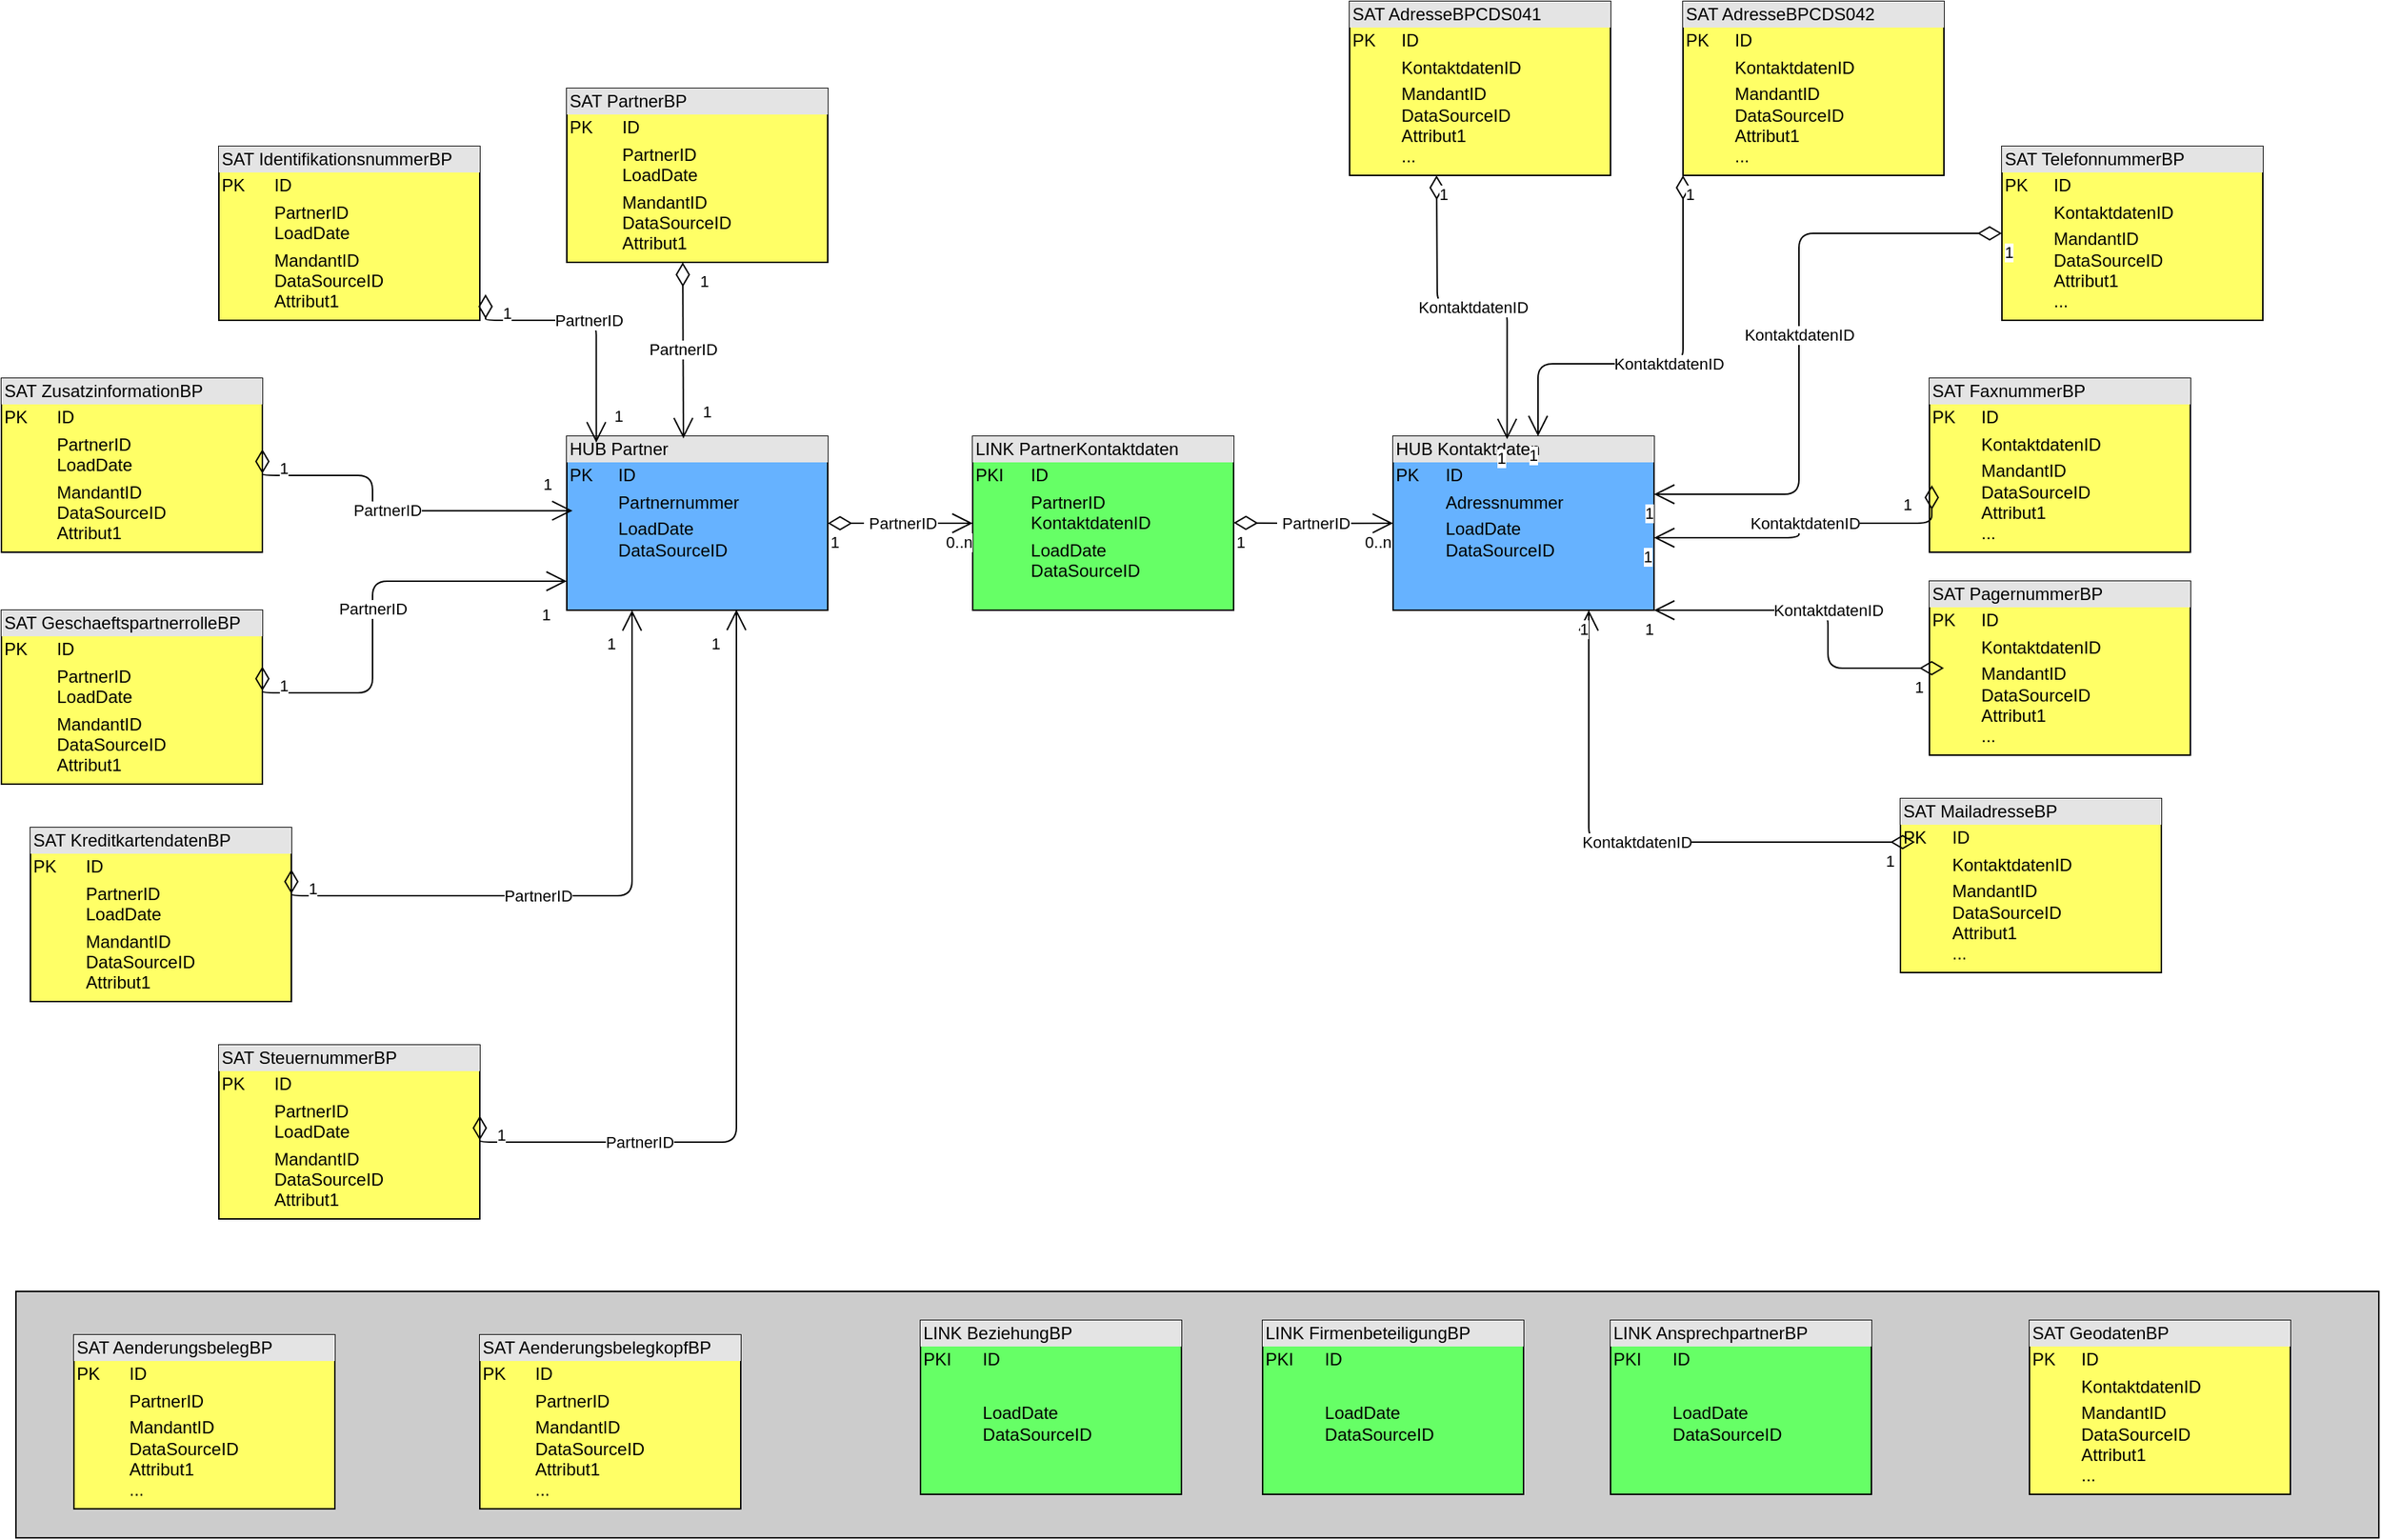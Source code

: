 <mxfile version="13.8.1" type="github">
  <diagram name="Page-1" id="efa7a0a1-bf9b-a30e-e6df-94a7791c09e9">
    <mxGraphModel dx="2996" dy="908" grid="1" gridSize="10" guides="1" tooltips="1" connect="1" arrows="1" fold="1" page="1" pageScale="1" pageWidth="1169" pageHeight="1654" background="#ffffff" math="0" shadow="0">
      <root>
        <mxCell id="0" />
        <mxCell id="1" parent="0" />
        <mxCell id="h-m4HwnTKxRCpeS-PRZZ-185" value="" style="rounded=0;whiteSpace=wrap;html=1;fillColor=#CCCCCC;" vertex="1" parent="1">
          <mxGeometry x="-220" y="1000" width="1630" height="170" as="geometry" />
        </mxCell>
        <mxCell id="h-m4HwnTKxRCpeS-PRZZ-114" value="&lt;div style=&quot;box-sizing: border-box ; width: 100% ; background: #e4e4e4 ; padding: 2px&quot;&gt;HUB Partner&lt;/div&gt;&lt;table style=&quot;width: 100% ; font-size: 1em&quot; cellpadding=&quot;2&quot; cellspacing=&quot;0&quot;&gt;&lt;tbody&gt;&lt;tr&gt;&lt;td&gt;PK&lt;/td&gt;&lt;td&gt;ID&lt;/td&gt;&lt;/tr&gt;&lt;tr&gt;&lt;td&gt;&lt;br&gt;&lt;/td&gt;&lt;td&gt;Partnernummer&lt;/td&gt;&lt;/tr&gt;&lt;tr&gt;&lt;td&gt;&lt;/td&gt;&lt;td&gt;LoadDate&lt;br&gt;DataSourceID&lt;br&gt;&lt;br&gt;&lt;/td&gt;&lt;/tr&gt;&lt;/tbody&gt;&lt;/table&gt;" style="verticalAlign=top;align=left;overflow=fill;html=1;fillColor=#66B2FF;" vertex="1" parent="1">
          <mxGeometry x="160" y="410" width="180" height="120" as="geometry" />
        </mxCell>
        <mxCell id="h-m4HwnTKxRCpeS-PRZZ-115" value="&lt;div style=&quot;box-sizing: border-box ; width: 100% ; background: #e4e4e4 ; padding: 2px&quot;&gt;LINK PartnerKontaktdaten&lt;/div&gt;&lt;table style=&quot;width: 100% ; font-size: 1em&quot; cellpadding=&quot;2&quot; cellspacing=&quot;0&quot;&gt;&lt;tbody&gt;&lt;tr&gt;&lt;td&gt;PKI&lt;/td&gt;&lt;td&gt;ID&lt;/td&gt;&lt;/tr&gt;&lt;tr&gt;&lt;td&gt;&lt;br&gt;&lt;/td&gt;&lt;td&gt;PartnerID&lt;br&gt;KontaktdatenID&lt;/td&gt;&lt;/tr&gt;&lt;tr&gt;&lt;td&gt;&lt;/td&gt;&lt;td&gt;LoadDate&lt;br&gt;DataSourceID&lt;/td&gt;&lt;/tr&gt;&lt;/tbody&gt;&lt;/table&gt;" style="verticalAlign=top;align=left;overflow=fill;html=1;fillColor=#66FF66;" vertex="1" parent="1">
          <mxGeometry x="440" y="410" width="180" height="120" as="geometry" />
        </mxCell>
        <mxCell id="h-m4HwnTKxRCpeS-PRZZ-116" value="&lt;div style=&quot;box-sizing: border-box ; width: 100% ; background: #e4e4e4 ; padding: 2px&quot;&gt;HUB Kontaktdaten&lt;/div&gt;&lt;table style=&quot;width: 100% ; font-size: 1em&quot; cellpadding=&quot;2&quot; cellspacing=&quot;0&quot;&gt;&lt;tbody&gt;&lt;tr&gt;&lt;td&gt;PK&lt;/td&gt;&lt;td&gt;ID&lt;/td&gt;&lt;/tr&gt;&lt;tr&gt;&lt;td&gt;&lt;br&gt;&lt;/td&gt;&lt;td&gt;Adressnummer&lt;/td&gt;&lt;/tr&gt;&lt;tr&gt;&lt;td&gt;&lt;/td&gt;&lt;td&gt;LoadDate&lt;br&gt;DataSourceID&lt;/td&gt;&lt;/tr&gt;&lt;/tbody&gt;&lt;/table&gt;" style="verticalAlign=top;align=left;overflow=fill;html=1;fillColor=#66B2FF;" vertex="1" parent="1">
          <mxGeometry x="730" y="410" width="180" height="120" as="geometry" />
        </mxCell>
        <mxCell id="h-m4HwnTKxRCpeS-PRZZ-117" value="&amp;nbsp;PartnerID" style="endArrow=open;html=1;endSize=12;startArrow=diamondThin;startSize=14;startFill=0;edgeStyle=orthogonalEdgeStyle;" edge="1" parent="1">
          <mxGeometry relative="1" as="geometry">
            <mxPoint x="340" y="470" as="sourcePoint" />
            <mxPoint x="440" y="470" as="targetPoint" />
          </mxGeometry>
        </mxCell>
        <mxCell id="h-m4HwnTKxRCpeS-PRZZ-118" value="1" style="edgeLabel;resizable=0;html=1;align=left;verticalAlign=top;" connectable="0" vertex="1" parent="h-m4HwnTKxRCpeS-PRZZ-117">
          <mxGeometry x="-1" relative="1" as="geometry" />
        </mxCell>
        <mxCell id="h-m4HwnTKxRCpeS-PRZZ-119" value="0..n" style="edgeLabel;resizable=0;html=1;align=right;verticalAlign=top;" connectable="0" vertex="1" parent="h-m4HwnTKxRCpeS-PRZZ-117">
          <mxGeometry x="1" relative="1" as="geometry" />
        </mxCell>
        <mxCell id="h-m4HwnTKxRCpeS-PRZZ-120" value="&amp;nbsp;PartnerID" style="endArrow=open;html=1;endSize=12;startArrow=diamondThin;startSize=14;startFill=0;edgeStyle=orthogonalEdgeStyle;entryX=0;entryY=0.5;entryDx=0;entryDy=0;" edge="1" parent="1" target="h-m4HwnTKxRCpeS-PRZZ-116">
          <mxGeometry relative="1" as="geometry">
            <mxPoint x="620" y="469.66" as="sourcePoint" />
            <mxPoint x="720" y="469.66" as="targetPoint" />
          </mxGeometry>
        </mxCell>
        <mxCell id="h-m4HwnTKxRCpeS-PRZZ-121" value="1" style="edgeLabel;resizable=0;html=1;align=left;verticalAlign=top;" connectable="0" vertex="1" parent="h-m4HwnTKxRCpeS-PRZZ-120">
          <mxGeometry x="-1" relative="1" as="geometry" />
        </mxCell>
        <mxCell id="h-m4HwnTKxRCpeS-PRZZ-122" value="0..n" style="edgeLabel;resizable=0;html=1;align=right;verticalAlign=top;" connectable="0" vertex="1" parent="h-m4HwnTKxRCpeS-PRZZ-120">
          <mxGeometry x="1" relative="1" as="geometry" />
        </mxCell>
        <mxCell id="h-m4HwnTKxRCpeS-PRZZ-123" value="&lt;div style=&quot;box-sizing: border-box ; width: 100% ; background: #e4e4e4 ; padding: 2px&quot;&gt;SAT PartnerBP&lt;/div&gt;&lt;table style=&quot;width: 100% ; font-size: 1em&quot; cellpadding=&quot;2&quot; cellspacing=&quot;0&quot;&gt;&lt;tbody&gt;&lt;tr&gt;&lt;td&gt;PK&lt;/td&gt;&lt;td&gt;ID&lt;/td&gt;&lt;/tr&gt;&lt;tr&gt;&lt;td&gt;&lt;br&gt;&lt;/td&gt;&lt;td&gt;PartnerID&lt;br&gt;LoadDate&lt;/td&gt;&lt;/tr&gt;&lt;tr&gt;&lt;td&gt;&lt;/td&gt;&lt;td&gt;MandantID&lt;br&gt;DataSourceID&lt;br&gt;Attribut1&lt;br&gt;...&lt;br&gt;&lt;br&gt;&lt;/td&gt;&lt;/tr&gt;&lt;/tbody&gt;&lt;/table&gt;" style="verticalAlign=top;align=left;overflow=fill;html=1;fillColor=#FFFF66;" vertex="1" parent="1">
          <mxGeometry x="160" y="170" width="180" height="120" as="geometry" />
        </mxCell>
        <mxCell id="h-m4HwnTKxRCpeS-PRZZ-124" value="PartnerID" style="endArrow=open;html=1;endSize=12;startArrow=diamondThin;startSize=14;startFill=0;edgeStyle=orthogonalEdgeStyle;entryX=0.447;entryY=0.012;entryDx=0;entryDy=0;entryPerimeter=0;" edge="1" parent="1" target="h-m4HwnTKxRCpeS-PRZZ-114">
          <mxGeometry relative="1" as="geometry">
            <mxPoint x="240" y="290" as="sourcePoint" />
            <mxPoint x="400" y="290" as="targetPoint" />
          </mxGeometry>
        </mxCell>
        <mxCell id="h-m4HwnTKxRCpeS-PRZZ-125" value="1" style="edgeLabel;resizable=0;html=1;align=left;verticalAlign=top;" connectable="0" vertex="1" parent="h-m4HwnTKxRCpeS-PRZZ-124">
          <mxGeometry x="-1" relative="1" as="geometry">
            <mxPoint x="10" as="offset" />
          </mxGeometry>
        </mxCell>
        <mxCell id="h-m4HwnTKxRCpeS-PRZZ-126" value="1" style="edgeLabel;resizable=0;html=1;align=right;verticalAlign=top;" connectable="0" vertex="1" parent="h-m4HwnTKxRCpeS-PRZZ-124">
          <mxGeometry x="1" relative="1" as="geometry">
            <mxPoint x="19.54" y="-31.59" as="offset" />
          </mxGeometry>
        </mxCell>
        <mxCell id="h-m4HwnTKxRCpeS-PRZZ-127" value="&lt;div style=&quot;box-sizing: border-box ; width: 100% ; background: #e4e4e4 ; padding: 2px&quot;&gt;SAT IdentifikationsnummerBP&lt;/div&gt;&lt;table style=&quot;width: 100% ; font-size: 1em&quot; cellpadding=&quot;2&quot; cellspacing=&quot;0&quot;&gt;&lt;tbody&gt;&lt;tr&gt;&lt;td&gt;PK&lt;/td&gt;&lt;td&gt;ID&lt;/td&gt;&lt;/tr&gt;&lt;tr&gt;&lt;td&gt;&lt;br&gt;&lt;/td&gt;&lt;td&gt;PartnerID&lt;br&gt;LoadDate&lt;br&gt;&lt;/td&gt;&lt;/tr&gt;&lt;tr&gt;&lt;td&gt;&lt;/td&gt;&lt;td&gt;MandantID&lt;br&gt;DataSourceID&lt;br&gt;Attribut1&lt;br&gt;...&lt;br&gt;&lt;br&gt;&lt;/td&gt;&lt;/tr&gt;&lt;/tbody&gt;&lt;/table&gt;" style="verticalAlign=top;align=left;overflow=fill;html=1;fillColor=#FFFF66;" vertex="1" parent="1">
          <mxGeometry x="-80" y="210" width="180" height="120" as="geometry" />
        </mxCell>
        <mxCell id="h-m4HwnTKxRCpeS-PRZZ-128" value="&lt;div style=&quot;box-sizing: border-box ; width: 100% ; background: #e4e4e4 ; padding: 2px&quot;&gt;SAT AdresseBPCDS041&lt;/div&gt;&lt;table style=&quot;width: 100% ; font-size: 1em&quot; cellpadding=&quot;2&quot; cellspacing=&quot;0&quot;&gt;&lt;tbody&gt;&lt;tr&gt;&lt;td&gt;PK&lt;/td&gt;&lt;td&gt;ID&lt;/td&gt;&lt;/tr&gt;&lt;tr&gt;&lt;td&gt;&lt;br&gt;&lt;/td&gt;&lt;td&gt;KontaktdatenID&lt;/td&gt;&lt;/tr&gt;&lt;tr&gt;&lt;td&gt;&lt;/td&gt;&lt;td&gt;MandantID&lt;br&gt;DataSourceID&lt;br&gt;Attribut1&lt;br&gt;...&lt;br&gt;&lt;br&gt;&lt;/td&gt;&lt;/tr&gt;&lt;/tbody&gt;&lt;/table&gt;" style="verticalAlign=top;align=left;overflow=fill;html=1;fillColor=#FFFF66;" vertex="1" parent="1">
          <mxGeometry x="700" y="110" width="180" height="120" as="geometry" />
        </mxCell>
        <mxCell id="h-m4HwnTKxRCpeS-PRZZ-129" value="&lt;div style=&quot;box-sizing: border-box ; width: 100% ; background: #e4e4e4 ; padding: 2px&quot;&gt;SAT AdresseBPCDS042&lt;/div&gt;&lt;table style=&quot;width: 100% ; font-size: 1em&quot; cellpadding=&quot;2&quot; cellspacing=&quot;0&quot;&gt;&lt;tbody&gt;&lt;tr&gt;&lt;td&gt;PK&lt;/td&gt;&lt;td&gt;ID&lt;/td&gt;&lt;/tr&gt;&lt;tr&gt;&lt;td&gt;&lt;br&gt;&lt;/td&gt;&lt;td&gt;KontaktdatenID&lt;/td&gt;&lt;/tr&gt;&lt;tr&gt;&lt;td&gt;&lt;/td&gt;&lt;td&gt;MandantID&lt;br&gt;DataSourceID&lt;br&gt;Attribut1&lt;br&gt;...&lt;br&gt;&lt;br&gt;&lt;/td&gt;&lt;/tr&gt;&lt;/tbody&gt;&lt;/table&gt;" style="verticalAlign=top;align=left;overflow=fill;html=1;fillColor=#FFFF66;" vertex="1" parent="1">
          <mxGeometry x="930" y="110" width="180" height="120" as="geometry" />
        </mxCell>
        <mxCell id="h-m4HwnTKxRCpeS-PRZZ-136" value="KontaktdatenID" style="endArrow=open;html=1;endSize=12;startArrow=diamondThin;startSize=14;startFill=0;edgeStyle=orthogonalEdgeStyle;entryX=0.437;entryY=0.017;entryDx=0;entryDy=0;entryPerimeter=0;" edge="1" parent="1" target="h-m4HwnTKxRCpeS-PRZZ-116">
          <mxGeometry relative="1" as="geometry">
            <mxPoint x="760" y="230" as="sourcePoint" />
            <mxPoint x="920" y="230" as="targetPoint" />
          </mxGeometry>
        </mxCell>
        <mxCell id="h-m4HwnTKxRCpeS-PRZZ-137" value="1" style="edgeLabel;resizable=0;html=1;align=left;verticalAlign=top;" connectable="0" vertex="1" parent="h-m4HwnTKxRCpeS-PRZZ-136">
          <mxGeometry x="-1" relative="1" as="geometry" />
        </mxCell>
        <mxCell id="h-m4HwnTKxRCpeS-PRZZ-138" value="1" style="edgeLabel;resizable=0;html=1;align=right;verticalAlign=top;" connectable="0" vertex="1" parent="h-m4HwnTKxRCpeS-PRZZ-136">
          <mxGeometry x="1" relative="1" as="geometry" />
        </mxCell>
        <mxCell id="h-m4HwnTKxRCpeS-PRZZ-139" value="KontaktdatenID" style="endArrow=open;html=1;endSize=12;startArrow=diamondThin;startSize=14;startFill=0;edgeStyle=orthogonalEdgeStyle;" edge="1" parent="1" source="h-m4HwnTKxRCpeS-PRZZ-129">
          <mxGeometry relative="1" as="geometry">
            <mxPoint x="770" y="240" as="sourcePoint" />
            <mxPoint x="830" y="410" as="targetPoint" />
            <Array as="points">
              <mxPoint x="930" y="360" />
              <mxPoint x="830" y="360" />
            </Array>
          </mxGeometry>
        </mxCell>
        <mxCell id="h-m4HwnTKxRCpeS-PRZZ-140" value="1" style="edgeLabel;resizable=0;html=1;align=left;verticalAlign=top;" connectable="0" vertex="1" parent="h-m4HwnTKxRCpeS-PRZZ-139">
          <mxGeometry x="-1" relative="1" as="geometry" />
        </mxCell>
        <mxCell id="h-m4HwnTKxRCpeS-PRZZ-141" value="1" style="edgeLabel;resizable=0;html=1;align=right;verticalAlign=top;" connectable="0" vertex="1" parent="h-m4HwnTKxRCpeS-PRZZ-139">
          <mxGeometry x="1" relative="1" as="geometry" />
        </mxCell>
        <mxCell id="h-m4HwnTKxRCpeS-PRZZ-142" value="PartnerID" style="endArrow=open;html=1;endSize=12;startArrow=diamondThin;startSize=14;startFill=0;edgeStyle=orthogonalEdgeStyle;entryX=0.113;entryY=0.036;entryDx=0;entryDy=0;entryPerimeter=0;exitX=1.022;exitY=0.85;exitDx=0;exitDy=0;exitPerimeter=0;" edge="1" parent="1" source="h-m4HwnTKxRCpeS-PRZZ-127" target="h-m4HwnTKxRCpeS-PRZZ-114">
          <mxGeometry relative="1" as="geometry">
            <mxPoint x="20" y="330" as="sourcePoint" />
            <mxPoint x="20.46" y="451.44" as="targetPoint" />
            <Array as="points">
              <mxPoint x="104" y="330" />
              <mxPoint x="180" y="330" />
            </Array>
          </mxGeometry>
        </mxCell>
        <mxCell id="h-m4HwnTKxRCpeS-PRZZ-143" value="1" style="edgeLabel;resizable=0;html=1;align=left;verticalAlign=top;" connectable="0" vertex="1" parent="h-m4HwnTKxRCpeS-PRZZ-142">
          <mxGeometry x="-1" relative="1" as="geometry">
            <mxPoint x="10" as="offset" />
          </mxGeometry>
        </mxCell>
        <mxCell id="h-m4HwnTKxRCpeS-PRZZ-144" value="1" style="edgeLabel;resizable=0;html=1;align=right;verticalAlign=top;" connectable="0" vertex="1" parent="h-m4HwnTKxRCpeS-PRZZ-142">
          <mxGeometry x="1" relative="1" as="geometry">
            <mxPoint x="19.54" y="-31.59" as="offset" />
          </mxGeometry>
        </mxCell>
        <mxCell id="h-m4HwnTKxRCpeS-PRZZ-145" value="&lt;div style=&quot;box-sizing: border-box ; width: 100% ; background: #e4e4e4 ; padding: 2px&quot;&gt;SAT ZusatzinformationBP&lt;/div&gt;&lt;table style=&quot;width: 100% ; font-size: 1em&quot; cellpadding=&quot;2&quot; cellspacing=&quot;0&quot;&gt;&lt;tbody&gt;&lt;tr&gt;&lt;td&gt;PK&lt;/td&gt;&lt;td&gt;ID&lt;/td&gt;&lt;/tr&gt;&lt;tr&gt;&lt;td&gt;&lt;br&gt;&lt;/td&gt;&lt;td&gt;PartnerID&lt;br&gt;LoadDate&lt;br&gt;&lt;/td&gt;&lt;/tr&gt;&lt;tr&gt;&lt;td&gt;&lt;/td&gt;&lt;td&gt;MandantID&lt;br&gt;DataSourceID&lt;br&gt;Attribut1&lt;br&gt;...&lt;br&gt;&lt;br&gt;&lt;/td&gt;&lt;/tr&gt;&lt;/tbody&gt;&lt;/table&gt;" style="verticalAlign=top;align=left;overflow=fill;html=1;fillColor=#FFFF66;" vertex="1" parent="1">
          <mxGeometry x="-230" y="370" width="180" height="120" as="geometry" />
        </mxCell>
        <mxCell id="h-m4HwnTKxRCpeS-PRZZ-146" value="&lt;div style=&quot;box-sizing: border-box ; width: 100% ; background: #e4e4e4 ; padding: 2px&quot;&gt;SAT TelefonnummerBP&lt;/div&gt;&lt;table style=&quot;width: 100% ; font-size: 1em&quot; cellpadding=&quot;2&quot; cellspacing=&quot;0&quot;&gt;&lt;tbody&gt;&lt;tr&gt;&lt;td&gt;PK&lt;/td&gt;&lt;td&gt;ID&lt;/td&gt;&lt;/tr&gt;&lt;tr&gt;&lt;td&gt;&lt;br&gt;&lt;/td&gt;&lt;td&gt;KontaktdatenID&lt;/td&gt;&lt;/tr&gt;&lt;tr&gt;&lt;td&gt;&lt;/td&gt;&lt;td&gt;MandantID&lt;br&gt;DataSourceID&lt;br&gt;Attribut1&lt;br&gt;...&lt;br&gt;&lt;br&gt;&lt;/td&gt;&lt;/tr&gt;&lt;/tbody&gt;&lt;/table&gt;" style="verticalAlign=top;align=left;overflow=fill;html=1;fillColor=#FFFF66;" vertex="1" parent="1">
          <mxGeometry x="1150" y="210" width="180" height="120" as="geometry" />
        </mxCell>
        <mxCell id="h-m4HwnTKxRCpeS-PRZZ-147" value="&lt;div style=&quot;box-sizing: border-box ; width: 100% ; background: #e4e4e4 ; padding: 2px&quot;&gt;SAT FaxnummerBP&lt;/div&gt;&lt;table style=&quot;width: 100% ; font-size: 1em&quot; cellpadding=&quot;2&quot; cellspacing=&quot;0&quot;&gt;&lt;tbody&gt;&lt;tr&gt;&lt;td&gt;PK&lt;/td&gt;&lt;td&gt;ID&lt;/td&gt;&lt;/tr&gt;&lt;tr&gt;&lt;td&gt;&lt;br&gt;&lt;/td&gt;&lt;td&gt;KontaktdatenID&lt;/td&gt;&lt;/tr&gt;&lt;tr&gt;&lt;td&gt;&lt;/td&gt;&lt;td&gt;MandantID&lt;br&gt;DataSourceID&lt;br&gt;Attribut1&lt;br&gt;...&lt;br&gt;&lt;br&gt;&lt;/td&gt;&lt;/tr&gt;&lt;/tbody&gt;&lt;/table&gt;" style="verticalAlign=top;align=left;overflow=fill;html=1;fillColor=#FFFF66;" vertex="1" parent="1">
          <mxGeometry x="1100" y="370" width="180" height="120" as="geometry" />
        </mxCell>
        <mxCell id="h-m4HwnTKxRCpeS-PRZZ-148" value="&lt;div style=&quot;box-sizing: border-box ; width: 100% ; background: #e4e4e4 ; padding: 2px&quot;&gt;SAT PagernummerBP&lt;/div&gt;&lt;table style=&quot;width: 100% ; font-size: 1em&quot; cellpadding=&quot;2&quot; cellspacing=&quot;0&quot;&gt;&lt;tbody&gt;&lt;tr&gt;&lt;td&gt;PK&lt;/td&gt;&lt;td&gt;ID&lt;/td&gt;&lt;/tr&gt;&lt;tr&gt;&lt;td&gt;&lt;br&gt;&lt;/td&gt;&lt;td&gt;KontaktdatenID&lt;/td&gt;&lt;/tr&gt;&lt;tr&gt;&lt;td&gt;&lt;/td&gt;&lt;td&gt;MandantID&lt;br&gt;DataSourceID&lt;br&gt;Attribut1&lt;br&gt;...&lt;br&gt;&lt;br&gt;&lt;/td&gt;&lt;/tr&gt;&lt;/tbody&gt;&lt;/table&gt;" style="verticalAlign=top;align=left;overflow=fill;html=1;fillColor=#FFFF66;" vertex="1" parent="1">
          <mxGeometry x="1100" y="510" width="180" height="120" as="geometry" />
        </mxCell>
        <mxCell id="h-m4HwnTKxRCpeS-PRZZ-149" value="&lt;div style=&quot;box-sizing: border-box ; width: 100% ; background: #e4e4e4 ; padding: 2px&quot;&gt;SAT MailadresseBP&lt;/div&gt;&lt;table style=&quot;width: 100% ; font-size: 1em&quot; cellpadding=&quot;2&quot; cellspacing=&quot;0&quot;&gt;&lt;tbody&gt;&lt;tr&gt;&lt;td&gt;PK&lt;/td&gt;&lt;td&gt;ID&lt;/td&gt;&lt;/tr&gt;&lt;tr&gt;&lt;td&gt;&lt;br&gt;&lt;/td&gt;&lt;td&gt;KontaktdatenID&lt;/td&gt;&lt;/tr&gt;&lt;tr&gt;&lt;td&gt;&lt;/td&gt;&lt;td&gt;MandantID&lt;br&gt;DataSourceID&lt;br&gt;Attribut1&lt;br&gt;...&lt;br&gt;&lt;br&gt;&lt;/td&gt;&lt;/tr&gt;&lt;/tbody&gt;&lt;/table&gt;" style="verticalAlign=top;align=left;overflow=fill;html=1;fillColor=#FFFF66;" vertex="1" parent="1">
          <mxGeometry x="1080" y="660" width="180" height="120" as="geometry" />
        </mxCell>
        <mxCell id="h-m4HwnTKxRCpeS-PRZZ-150" value="&lt;div style=&quot;box-sizing: border-box ; width: 100% ; background: #e4e4e4 ; padding: 2px&quot;&gt;SAT GeschaeftspartnerrolleBP&lt;/div&gt;&lt;table style=&quot;width: 100% ; font-size: 1em&quot; cellpadding=&quot;2&quot; cellspacing=&quot;0&quot;&gt;&lt;tbody&gt;&lt;tr&gt;&lt;td&gt;PK&lt;/td&gt;&lt;td&gt;ID&lt;/td&gt;&lt;/tr&gt;&lt;tr&gt;&lt;td&gt;&lt;br&gt;&lt;/td&gt;&lt;td&gt;PartnerID&lt;br&gt;LoadDate&lt;br&gt;&lt;/td&gt;&lt;/tr&gt;&lt;tr&gt;&lt;td&gt;&lt;/td&gt;&lt;td&gt;MandantID&lt;br&gt;DataSourceID&lt;br&gt;Attribut1&lt;br&gt;...&lt;br&gt;&lt;br&gt;&lt;/td&gt;&lt;/tr&gt;&lt;/tbody&gt;&lt;/table&gt;" style="verticalAlign=top;align=left;overflow=fill;html=1;fillColor=#FFFF66;" vertex="1" parent="1">
          <mxGeometry x="-230" y="530" width="180" height="120" as="geometry" />
        </mxCell>
        <mxCell id="h-m4HwnTKxRCpeS-PRZZ-151" value="&lt;div style=&quot;box-sizing: border-box ; width: 100% ; background: #e4e4e4 ; padding: 2px&quot;&gt;SAT KreditkartendatenBP&lt;/div&gt;&lt;table style=&quot;width: 100% ; font-size: 1em&quot; cellpadding=&quot;2&quot; cellspacing=&quot;0&quot;&gt;&lt;tbody&gt;&lt;tr&gt;&lt;td&gt;PK&lt;/td&gt;&lt;td&gt;ID&lt;/td&gt;&lt;/tr&gt;&lt;tr&gt;&lt;td&gt;&lt;br&gt;&lt;/td&gt;&lt;td&gt;PartnerID&lt;br&gt;LoadDate&lt;br&gt;&lt;/td&gt;&lt;/tr&gt;&lt;tr&gt;&lt;td&gt;&lt;/td&gt;&lt;td&gt;MandantID&lt;br&gt;DataSourceID&lt;br&gt;Attribut1&lt;br&gt;...&lt;br&gt;&lt;br&gt;&lt;/td&gt;&lt;/tr&gt;&lt;/tbody&gt;&lt;/table&gt;" style="verticalAlign=top;align=left;overflow=fill;html=1;fillColor=#FFFF66;" vertex="1" parent="1">
          <mxGeometry x="-210" y="680" width="180" height="120" as="geometry" />
        </mxCell>
        <mxCell id="h-m4HwnTKxRCpeS-PRZZ-152" value="&lt;div style=&quot;box-sizing: border-box ; width: 100% ; background: #e4e4e4 ; padding: 2px&quot;&gt;SAT SteuernummerBP&lt;/div&gt;&lt;table style=&quot;width: 100% ; font-size: 1em&quot; cellpadding=&quot;2&quot; cellspacing=&quot;0&quot;&gt;&lt;tbody&gt;&lt;tr&gt;&lt;td&gt;PK&lt;/td&gt;&lt;td&gt;ID&lt;/td&gt;&lt;/tr&gt;&lt;tr&gt;&lt;td&gt;&lt;br&gt;&lt;/td&gt;&lt;td&gt;PartnerID&lt;br&gt;LoadDate&lt;br&gt;&lt;/td&gt;&lt;/tr&gt;&lt;tr&gt;&lt;td&gt;&lt;/td&gt;&lt;td&gt;MandantID&lt;br&gt;DataSourceID&lt;br&gt;Attribut1&lt;br&gt;...&lt;br&gt;&lt;br&gt;&lt;/td&gt;&lt;/tr&gt;&lt;/tbody&gt;&lt;/table&gt;" style="verticalAlign=top;align=left;overflow=fill;html=1;fillColor=#FFFF66;" vertex="1" parent="1">
          <mxGeometry x="-80" y="830" width="180" height="120" as="geometry" />
        </mxCell>
        <mxCell id="h-m4HwnTKxRCpeS-PRZZ-153" value="PartnerID" style="endArrow=open;html=1;endSize=12;startArrow=diamondThin;startSize=14;startFill=0;edgeStyle=orthogonalEdgeStyle;entryX=0.022;entryY=0.428;entryDx=0;entryDy=0;entryPerimeter=0;exitX=1.022;exitY=0.85;exitDx=0;exitDy=0;exitPerimeter=0;" edge="1" parent="1" target="h-m4HwnTKxRCpeS-PRZZ-114">
          <mxGeometry relative="1" as="geometry">
            <mxPoint x="-50.0" y="418.84" as="sourcePoint" />
            <mxPoint x="26.38" y="521.16" as="targetPoint" />
            <Array as="points">
              <mxPoint x="-50" y="437" />
              <mxPoint x="26" y="437" />
              <mxPoint x="26" y="461" />
            </Array>
          </mxGeometry>
        </mxCell>
        <mxCell id="h-m4HwnTKxRCpeS-PRZZ-154" value="1" style="edgeLabel;resizable=0;html=1;align=left;verticalAlign=top;" connectable="0" vertex="1" parent="h-m4HwnTKxRCpeS-PRZZ-153">
          <mxGeometry x="-1" relative="1" as="geometry">
            <mxPoint x="10" as="offset" />
          </mxGeometry>
        </mxCell>
        <mxCell id="h-m4HwnTKxRCpeS-PRZZ-155" value="1" style="edgeLabel;resizable=0;html=1;align=right;verticalAlign=top;" connectable="0" vertex="1" parent="h-m4HwnTKxRCpeS-PRZZ-153">
          <mxGeometry x="1" relative="1" as="geometry">
            <mxPoint x="-13.9" y="-31.59" as="offset" />
          </mxGeometry>
        </mxCell>
        <mxCell id="h-m4HwnTKxRCpeS-PRZZ-156" value="PartnerID" style="endArrow=open;html=1;endSize=12;startArrow=diamondThin;startSize=14;startFill=0;edgeStyle=orthogonalEdgeStyle;exitX=1.022;exitY=0.85;exitDx=0;exitDy=0;exitPerimeter=0;" edge="1" parent="1">
          <mxGeometry relative="1" as="geometry">
            <mxPoint x="-50" y="568.71" as="sourcePoint" />
            <mxPoint x="160" y="510" as="targetPoint" />
            <Array as="points">
              <mxPoint x="-50" y="587" />
              <mxPoint x="26" y="587" />
              <mxPoint x="26" y="510" />
            </Array>
          </mxGeometry>
        </mxCell>
        <mxCell id="h-m4HwnTKxRCpeS-PRZZ-157" value="1" style="edgeLabel;resizable=0;html=1;align=left;verticalAlign=top;" connectable="0" vertex="1" parent="h-m4HwnTKxRCpeS-PRZZ-156">
          <mxGeometry x="-1" relative="1" as="geometry">
            <mxPoint x="10" as="offset" />
          </mxGeometry>
        </mxCell>
        <mxCell id="h-m4HwnTKxRCpeS-PRZZ-158" value="1" style="edgeLabel;resizable=0;html=1;align=right;verticalAlign=top;" connectable="0" vertex="1" parent="h-m4HwnTKxRCpeS-PRZZ-156">
          <mxGeometry x="1" relative="1" as="geometry">
            <mxPoint x="-10.47" y="10.0" as="offset" />
          </mxGeometry>
        </mxCell>
        <mxCell id="h-m4HwnTKxRCpeS-PRZZ-159" value="PartnerID" style="endArrow=open;html=1;endSize=12;startArrow=diamondThin;startSize=14;startFill=0;edgeStyle=orthogonalEdgeStyle;exitX=1.022;exitY=0.85;exitDx=0;exitDy=0;exitPerimeter=0;entryX=0.25;entryY=1;entryDx=0;entryDy=0;" edge="1" parent="1" target="h-m4HwnTKxRCpeS-PRZZ-114">
          <mxGeometry x="-0.164" relative="1" as="geometry">
            <mxPoint x="-30" y="708.71" as="sourcePoint" />
            <mxPoint x="180" y="650" as="targetPoint" />
            <Array as="points">
              <mxPoint x="-30" y="727" />
              <mxPoint x="205" y="727" />
            </Array>
            <mxPoint as="offset" />
          </mxGeometry>
        </mxCell>
        <mxCell id="h-m4HwnTKxRCpeS-PRZZ-160" value="1" style="edgeLabel;resizable=0;html=1;align=left;verticalAlign=top;" connectable="0" vertex="1" parent="h-m4HwnTKxRCpeS-PRZZ-159">
          <mxGeometry x="-1" relative="1" as="geometry">
            <mxPoint x="10" as="offset" />
          </mxGeometry>
        </mxCell>
        <mxCell id="h-m4HwnTKxRCpeS-PRZZ-161" value="1" style="edgeLabel;resizable=0;html=1;align=right;verticalAlign=top;" connectable="0" vertex="1" parent="h-m4HwnTKxRCpeS-PRZZ-159">
          <mxGeometry x="1" relative="1" as="geometry">
            <mxPoint x="-10.47" y="10.0" as="offset" />
          </mxGeometry>
        </mxCell>
        <mxCell id="h-m4HwnTKxRCpeS-PRZZ-162" value="PartnerID" style="endArrow=open;html=1;endSize=12;startArrow=diamondThin;startSize=14;startFill=0;edgeStyle=orthogonalEdgeStyle;exitX=1.022;exitY=0.85;exitDx=0;exitDy=0;exitPerimeter=0;entryX=0.65;entryY=0.997;entryDx=0;entryDy=0;entryPerimeter=0;" edge="1" parent="1" target="h-m4HwnTKxRCpeS-PRZZ-114">
          <mxGeometry x="-0.544" relative="1" as="geometry">
            <mxPoint x="100" y="878.71" as="sourcePoint" />
            <mxPoint x="335" y="700" as="targetPoint" />
            <Array as="points">
              <mxPoint x="100" y="897" />
              <mxPoint x="277" y="897" />
            </Array>
            <mxPoint as="offset" />
          </mxGeometry>
        </mxCell>
        <mxCell id="h-m4HwnTKxRCpeS-PRZZ-163" value="1" style="edgeLabel;resizable=0;html=1;align=left;verticalAlign=top;" connectable="0" vertex="1" parent="h-m4HwnTKxRCpeS-PRZZ-162">
          <mxGeometry x="-1" relative="1" as="geometry">
            <mxPoint x="10" as="offset" />
          </mxGeometry>
        </mxCell>
        <mxCell id="h-m4HwnTKxRCpeS-PRZZ-164" value="1" style="edgeLabel;resizable=0;html=1;align=right;verticalAlign=top;" connectable="0" vertex="1" parent="h-m4HwnTKxRCpeS-PRZZ-162">
          <mxGeometry x="1" relative="1" as="geometry">
            <mxPoint x="-10.47" y="10.0" as="offset" />
          </mxGeometry>
        </mxCell>
        <mxCell id="h-m4HwnTKxRCpeS-PRZZ-165" value="KontaktdatenID" style="endArrow=open;html=1;endSize=12;startArrow=diamondThin;startSize=14;startFill=0;edgeStyle=orthogonalEdgeStyle;exitX=0;exitY=0.5;exitDx=0;exitDy=0;" edge="1" parent="1" source="h-m4HwnTKxRCpeS-PRZZ-146">
          <mxGeometry relative="1" as="geometry">
            <mxPoint x="1010" y="270" as="sourcePoint" />
            <mxPoint x="910" y="450" as="targetPoint" />
            <Array as="points">
              <mxPoint x="1010" y="270" />
              <mxPoint x="1010" y="450" />
            </Array>
          </mxGeometry>
        </mxCell>
        <mxCell id="h-m4HwnTKxRCpeS-PRZZ-166" value="1" style="edgeLabel;resizable=0;html=1;align=left;verticalAlign=top;" connectable="0" vertex="1" parent="h-m4HwnTKxRCpeS-PRZZ-165">
          <mxGeometry x="-1" relative="1" as="geometry" />
        </mxCell>
        <mxCell id="h-m4HwnTKxRCpeS-PRZZ-167" value="1" style="edgeLabel;resizable=0;html=1;align=right;verticalAlign=top;" connectable="0" vertex="1" parent="h-m4HwnTKxRCpeS-PRZZ-165">
          <mxGeometry x="1" relative="1" as="geometry" />
        </mxCell>
        <mxCell id="h-m4HwnTKxRCpeS-PRZZ-168" value="KontaktdatenID" style="endArrow=open;html=1;endSize=12;startArrow=diamondThin;startSize=14;startFill=0;edgeStyle=orthogonalEdgeStyle;exitX=0.009;exitY=0.615;exitDx=0;exitDy=0;exitPerimeter=0;" edge="1" parent="1" source="h-m4HwnTKxRCpeS-PRZZ-147">
          <mxGeometry relative="1" as="geometry">
            <mxPoint x="1150" y="300" as="sourcePoint" />
            <mxPoint x="910" y="480" as="targetPoint" />
            <Array as="points">
              <mxPoint x="1102" y="470" />
              <mxPoint x="1010" y="470" />
              <mxPoint x="1010" y="480" />
            </Array>
          </mxGeometry>
        </mxCell>
        <mxCell id="h-m4HwnTKxRCpeS-PRZZ-169" value="1" style="edgeLabel;resizable=0;html=1;align=left;verticalAlign=top;" connectable="0" vertex="1" parent="h-m4HwnTKxRCpeS-PRZZ-168">
          <mxGeometry x="-1" relative="1" as="geometry">
            <mxPoint x="-21.62" as="offset" />
          </mxGeometry>
        </mxCell>
        <mxCell id="h-m4HwnTKxRCpeS-PRZZ-170" value="1" style="edgeLabel;resizable=0;html=1;align=right;verticalAlign=top;" connectable="0" vertex="1" parent="h-m4HwnTKxRCpeS-PRZZ-168">
          <mxGeometry x="1" relative="1" as="geometry" />
        </mxCell>
        <mxCell id="h-m4HwnTKxRCpeS-PRZZ-171" value="KontaktdatenID" style="endArrow=open;html=1;endSize=12;startArrow=diamondThin;startSize=14;startFill=0;edgeStyle=orthogonalEdgeStyle;" edge="1" parent="1">
          <mxGeometry relative="1" as="geometry">
            <mxPoint x="1110" y="570" as="sourcePoint" />
            <mxPoint x="910" y="530" as="targetPoint" />
            <Array as="points">
              <mxPoint x="1030" y="570" />
              <mxPoint x="1030" y="530" />
            </Array>
          </mxGeometry>
        </mxCell>
        <mxCell id="h-m4HwnTKxRCpeS-PRZZ-172" value="1" style="edgeLabel;resizable=0;html=1;align=left;verticalAlign=top;" connectable="0" vertex="1" parent="h-m4HwnTKxRCpeS-PRZZ-171">
          <mxGeometry x="-1" relative="1" as="geometry">
            <mxPoint x="-21.62" as="offset" />
          </mxGeometry>
        </mxCell>
        <mxCell id="h-m4HwnTKxRCpeS-PRZZ-173" value="1" style="edgeLabel;resizable=0;html=1;align=right;verticalAlign=top;" connectable="0" vertex="1" parent="h-m4HwnTKxRCpeS-PRZZ-171">
          <mxGeometry x="1" relative="1" as="geometry" />
        </mxCell>
        <mxCell id="h-m4HwnTKxRCpeS-PRZZ-174" value="KontaktdatenID" style="endArrow=open;html=1;endSize=12;startArrow=diamondThin;startSize=14;startFill=0;edgeStyle=orthogonalEdgeStyle;entryX=0.75;entryY=1;entryDx=0;entryDy=0;" edge="1" parent="1" target="h-m4HwnTKxRCpeS-PRZZ-116">
          <mxGeometry relative="1" as="geometry">
            <mxPoint x="1090" y="690" as="sourcePoint" />
            <mxPoint x="890" y="650" as="targetPoint" />
            <Array as="points">
              <mxPoint x="865" y="690" />
            </Array>
          </mxGeometry>
        </mxCell>
        <mxCell id="h-m4HwnTKxRCpeS-PRZZ-175" value="1" style="edgeLabel;resizable=0;html=1;align=left;verticalAlign=top;" connectable="0" vertex="1" parent="h-m4HwnTKxRCpeS-PRZZ-174">
          <mxGeometry x="-1" relative="1" as="geometry">
            <mxPoint x="-21.62" as="offset" />
          </mxGeometry>
        </mxCell>
        <mxCell id="h-m4HwnTKxRCpeS-PRZZ-176" value="1" style="edgeLabel;resizable=0;html=1;align=right;verticalAlign=top;" connectable="0" vertex="1" parent="h-m4HwnTKxRCpeS-PRZZ-174">
          <mxGeometry x="1" relative="1" as="geometry" />
        </mxCell>
        <mxCell id="h-m4HwnTKxRCpeS-PRZZ-177" value="&lt;div style=&quot;box-sizing: border-box ; width: 100% ; background: #e4e4e4 ; padding: 2px&quot;&gt;LINK AnsprechpartnerBP&lt;/div&gt;&lt;table style=&quot;width: 100% ; font-size: 1em&quot; cellpadding=&quot;2&quot; cellspacing=&quot;0&quot;&gt;&lt;tbody&gt;&lt;tr&gt;&lt;td&gt;PKI&lt;/td&gt;&lt;td&gt;ID&lt;/td&gt;&lt;/tr&gt;&lt;tr&gt;&lt;td&gt;&lt;br&gt;&lt;/td&gt;&lt;td&gt;&lt;/td&gt;&lt;/tr&gt;&lt;tr&gt;&lt;td&gt;&lt;/td&gt;&lt;td&gt;LoadDate&lt;br&gt;DataSourceID&lt;/td&gt;&lt;/tr&gt;&lt;/tbody&gt;&lt;/table&gt;" style="verticalAlign=top;align=left;overflow=fill;html=1;fillColor=#66FF66;" vertex="1" parent="1">
          <mxGeometry x="880" y="1020" width="180" height="120" as="geometry" />
        </mxCell>
        <mxCell id="h-m4HwnTKxRCpeS-PRZZ-178" value="&lt;div style=&quot;box-sizing: border-box ; width: 100% ; background: #e4e4e4 ; padding: 2px&quot;&gt;LINK FirmenbeteiligungBP&lt;/div&gt;&lt;table style=&quot;width: 100% ; font-size: 1em&quot; cellpadding=&quot;2&quot; cellspacing=&quot;0&quot;&gt;&lt;tbody&gt;&lt;tr&gt;&lt;td&gt;PKI&lt;/td&gt;&lt;td&gt;ID&lt;/td&gt;&lt;/tr&gt;&lt;tr&gt;&lt;td&gt;&lt;br&gt;&lt;/td&gt;&lt;td&gt;&lt;br&gt;&lt;/td&gt;&lt;/tr&gt;&lt;tr&gt;&lt;td&gt;&lt;/td&gt;&lt;td&gt;LoadDate&lt;br&gt;DataSourceID&lt;/td&gt;&lt;/tr&gt;&lt;/tbody&gt;&lt;/table&gt;" style="verticalAlign=top;align=left;overflow=fill;html=1;fillColor=#66FF66;" vertex="1" parent="1">
          <mxGeometry x="640" y="1020" width="180" height="120" as="geometry" />
        </mxCell>
        <mxCell id="h-m4HwnTKxRCpeS-PRZZ-179" value="&lt;div style=&quot;box-sizing: border-box ; width: 100% ; background: #e4e4e4 ; padding: 2px&quot;&gt;LINK BeziehungBP&lt;/div&gt;&lt;table style=&quot;width: 100% ; font-size: 1em&quot; cellpadding=&quot;2&quot; cellspacing=&quot;0&quot;&gt;&lt;tbody&gt;&lt;tr&gt;&lt;td&gt;PKI&lt;/td&gt;&lt;td&gt;ID&lt;/td&gt;&lt;/tr&gt;&lt;tr&gt;&lt;td&gt;&lt;br&gt;&lt;/td&gt;&lt;td&gt;&lt;/td&gt;&lt;/tr&gt;&lt;tr&gt;&lt;td&gt;&lt;/td&gt;&lt;td&gt;LoadDate&lt;br&gt;DataSourceID&lt;/td&gt;&lt;/tr&gt;&lt;/tbody&gt;&lt;/table&gt;" style="verticalAlign=top;align=left;overflow=fill;html=1;fillColor=#66FF66;" vertex="1" parent="1">
          <mxGeometry x="404" y="1020" width="180" height="120" as="geometry" />
        </mxCell>
        <mxCell id="h-m4HwnTKxRCpeS-PRZZ-180" value="&lt;div style=&quot;box-sizing: border-box ; width: 100% ; background: #e4e4e4 ; padding: 2px&quot;&gt;SAT GeodatenBP&lt;/div&gt;&lt;table style=&quot;width: 100% ; font-size: 1em&quot; cellpadding=&quot;2&quot; cellspacing=&quot;0&quot;&gt;&lt;tbody&gt;&lt;tr&gt;&lt;td&gt;PK&lt;/td&gt;&lt;td&gt;ID&lt;/td&gt;&lt;/tr&gt;&lt;tr&gt;&lt;td&gt;&lt;br&gt;&lt;/td&gt;&lt;td&gt;KontaktdatenID&lt;/td&gt;&lt;/tr&gt;&lt;tr&gt;&lt;td&gt;&lt;/td&gt;&lt;td&gt;MandantID&lt;br&gt;DataSourceID&lt;br&gt;Attribut1&lt;br&gt;...&lt;br&gt;&lt;br&gt;&lt;/td&gt;&lt;/tr&gt;&lt;/tbody&gt;&lt;/table&gt;" style="verticalAlign=top;align=left;overflow=fill;html=1;fillColor=#FFFF66;" vertex="1" parent="1">
          <mxGeometry x="1169" y="1020" width="180" height="120" as="geometry" />
        </mxCell>
        <mxCell id="h-m4HwnTKxRCpeS-PRZZ-181" value="&lt;div style=&quot;box-sizing: border-box ; width: 100% ; background: #e4e4e4 ; padding: 2px&quot;&gt;SAT AenderungsbelegBP&lt;/div&gt;&lt;table style=&quot;width: 100% ; font-size: 1em&quot; cellpadding=&quot;2&quot; cellspacing=&quot;0&quot;&gt;&lt;tbody&gt;&lt;tr&gt;&lt;td&gt;PK&lt;/td&gt;&lt;td&gt;ID&lt;/td&gt;&lt;/tr&gt;&lt;tr&gt;&lt;td&gt;&lt;br&gt;&lt;/td&gt;&lt;td&gt;PartnerID&lt;/td&gt;&lt;/tr&gt;&lt;tr&gt;&lt;td&gt;&lt;/td&gt;&lt;td&gt;MandantID&lt;br&gt;DataSourceID&lt;br&gt;Attribut1&lt;br&gt;...&lt;br&gt;&lt;br&gt;&lt;/td&gt;&lt;/tr&gt;&lt;/tbody&gt;&lt;/table&gt;" style="verticalAlign=top;align=left;overflow=fill;html=1;fillColor=#FFFF66;" vertex="1" parent="1">
          <mxGeometry x="-180" y="1030" width="180" height="120" as="geometry" />
        </mxCell>
        <mxCell id="h-m4HwnTKxRCpeS-PRZZ-182" value="&lt;div style=&quot;box-sizing: border-box ; width: 100% ; background: #e4e4e4 ; padding: 2px&quot;&gt;SAT AenderungsbelegkopfBP&lt;/div&gt;&lt;table style=&quot;width: 100% ; font-size: 1em&quot; cellpadding=&quot;2&quot; cellspacing=&quot;0&quot;&gt;&lt;tbody&gt;&lt;tr&gt;&lt;td&gt;PK&lt;/td&gt;&lt;td&gt;ID&lt;/td&gt;&lt;/tr&gt;&lt;tr&gt;&lt;td&gt;&lt;br&gt;&lt;/td&gt;&lt;td&gt;PartnerID&lt;/td&gt;&lt;/tr&gt;&lt;tr&gt;&lt;td&gt;&lt;/td&gt;&lt;td&gt;MandantID&lt;br&gt;DataSourceID&lt;br&gt;Attribut1&lt;br&gt;...&lt;br&gt;&lt;br&gt;&lt;/td&gt;&lt;/tr&gt;&lt;/tbody&gt;&lt;/table&gt;" style="verticalAlign=top;align=left;overflow=fill;html=1;fillColor=#FFFF66;" vertex="1" parent="1">
          <mxGeometry x="100" y="1030" width="180" height="120" as="geometry" />
        </mxCell>
      </root>
    </mxGraphModel>
  </diagram>
</mxfile>
